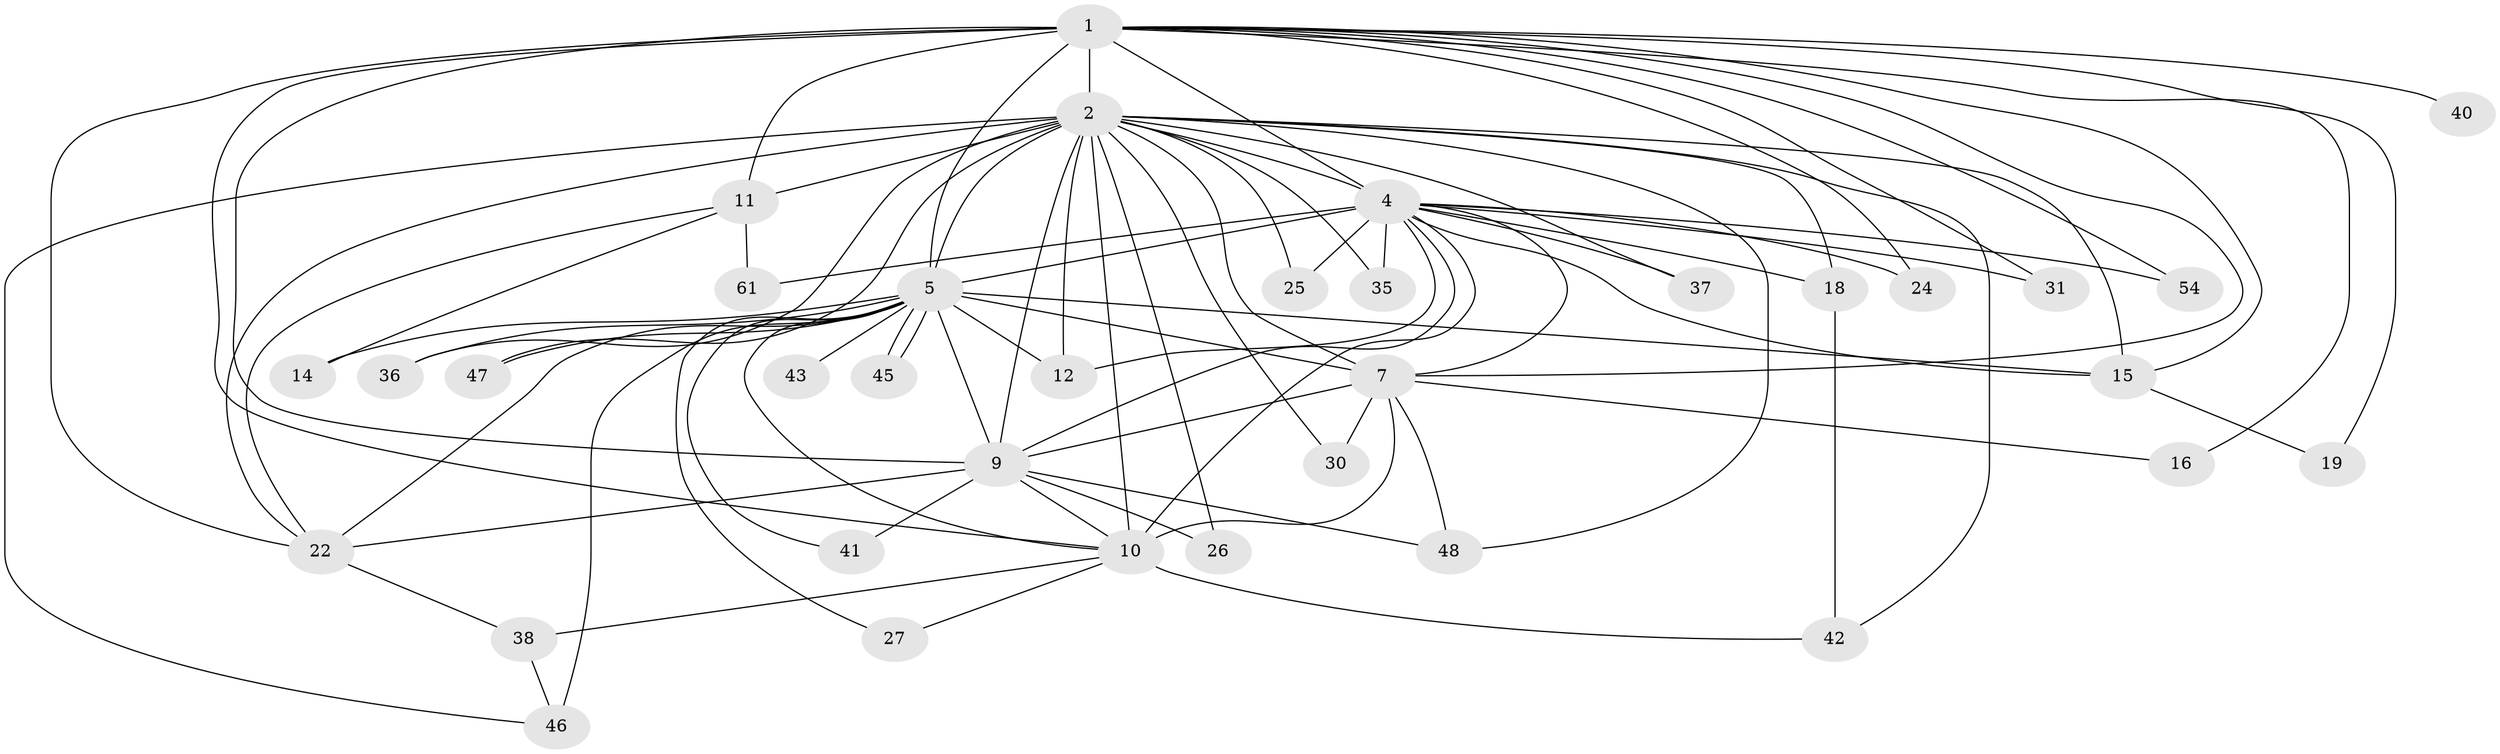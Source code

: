 // original degree distribution, {16: 0.014084507042253521, 21: 0.028169014084507043, 12: 0.014084507042253521, 23: 0.014084507042253521, 18: 0.014084507042253521, 14: 0.04225352112676056, 24: 0.014084507042253521, 5: 0.028169014084507043, 3: 0.14084507042253522, 9: 0.014084507042253521, 2: 0.6197183098591549, 4: 0.028169014084507043, 6: 0.028169014084507043}
// Generated by graph-tools (version 1.1) at 2025/14/03/09/25 04:14:00]
// undirected, 35 vertices, 84 edges
graph export_dot {
graph [start="1"]
  node [color=gray90,style=filled];
  1 [super="+6"];
  2 [super="+66+71+52+56+51+8+20+3+28"];
  4;
  5 [super="+69+67+13+21"];
  7;
  9;
  10;
  11;
  12;
  14;
  15;
  16;
  18;
  19;
  22 [super="+58+32"];
  24;
  25;
  26 [super="+53"];
  27;
  30;
  31;
  35;
  36;
  37;
  38;
  40;
  41;
  42;
  43;
  45;
  46 [super="+65"];
  47;
  48 [super="+50"];
  54;
  61;
  1 -- 2 [weight=10];
  1 -- 4 [weight=2];
  1 -- 5 [weight=4];
  1 -- 7 [weight=2];
  1 -- 9 [weight=2];
  1 -- 10 [weight=2];
  1 -- 15;
  1 -- 16;
  1 -- 24;
  1 -- 31;
  1 -- 54;
  1 -- 40;
  1 -- 11;
  1 -- 19;
  1 -- 22;
  2 -- 4 [weight=7];
  2 -- 5 [weight=8];
  2 -- 7 [weight=5];
  2 -- 9 [weight=3];
  2 -- 10 [weight=5];
  2 -- 18;
  2 -- 46;
  2 -- 48;
  2 -- 42;
  2 -- 22 [weight=2];
  2 -- 11;
  2 -- 12;
  2 -- 15;
  2 -- 25;
  2 -- 30;
  2 -- 35;
  2 -- 36;
  2 -- 37;
  2 -- 47;
  2 -- 26;
  4 -- 5;
  4 -- 7;
  4 -- 9;
  4 -- 10;
  4 -- 12;
  4 -- 15;
  4 -- 18;
  4 -- 24;
  4 -- 25;
  4 -- 31;
  4 -- 35;
  4 -- 37;
  4 -- 54;
  4 -- 61;
  5 -- 7;
  5 -- 9;
  5 -- 10;
  5 -- 22 [weight=2];
  5 -- 27;
  5 -- 45;
  5 -- 45;
  5 -- 46 [weight=2];
  5 -- 36;
  5 -- 41;
  5 -- 43 [weight=2];
  5 -- 14;
  5 -- 15;
  5 -- 12;
  5 -- 47;
  7 -- 9;
  7 -- 10;
  7 -- 16;
  7 -- 30;
  7 -- 48;
  9 -- 10;
  9 -- 26 [weight=2];
  9 -- 41;
  9 -- 48;
  9 -- 22;
  10 -- 27;
  10 -- 38;
  10 -- 42;
  11 -- 14;
  11 -- 22;
  11 -- 61;
  15 -- 19;
  18 -- 42;
  22 -- 38;
  38 -- 46;
}
